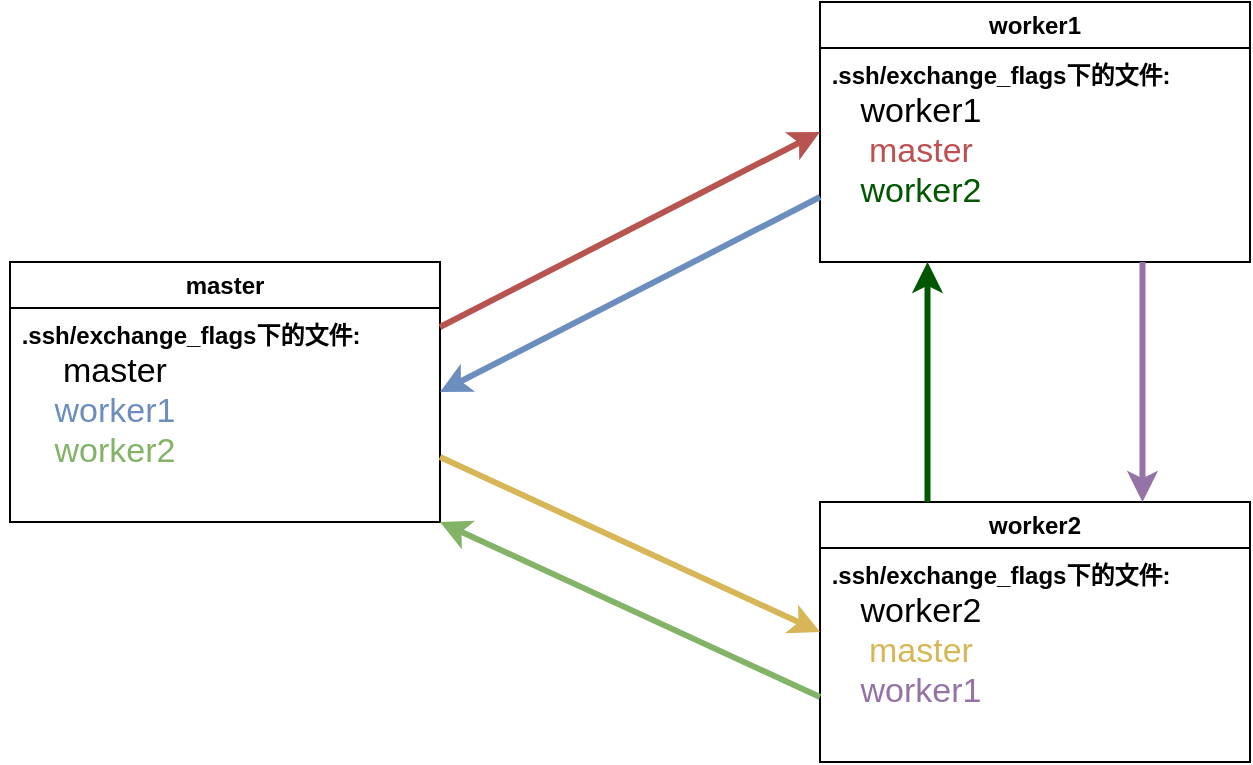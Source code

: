 <mxfile version="21.3.7" type="device">
  <diagram name="第 1 页" id="LOM8cmbjs8A3d48IHGDB">
    <mxGraphModel dx="1050" dy="629" grid="1" gridSize="10" guides="1" tooltips="1" connect="1" arrows="1" fold="1" page="1" pageScale="1" pageWidth="827" pageHeight="1169" math="0" shadow="0">
      <root>
        <mxCell id="0" />
        <mxCell id="1" parent="0" />
        <mxCell id="fCK-ppb4INh3ociIq-bP-1" value="master" style="swimlane;whiteSpace=wrap;html=1;" vertex="1" parent="1">
          <mxGeometry x="25" y="140" width="215" height="130" as="geometry" />
        </mxCell>
        <mxCell id="fCK-ppb4INh3ociIq-bP-4" value=".ssh/exchange_flags下的文件:" style="text;html=1;align=center;verticalAlign=middle;resizable=0;points=[];autosize=1;strokeColor=none;fillColor=none;fontStyle=1" vertex="1" parent="fCK-ppb4INh3ociIq-bP-1">
          <mxGeometry x="-5" y="22" width="190" height="30" as="geometry" />
        </mxCell>
        <mxCell id="fCK-ppb4INh3ociIq-bP-18" value="master" style="text;html=1;align=center;verticalAlign=middle;resizable=0;points=[];autosize=1;strokeColor=none;fillColor=none;fontColor=#000000;fontSize=17;" vertex="1" parent="fCK-ppb4INh3ociIq-bP-1">
          <mxGeometry x="12" y="40" width="80" height="30" as="geometry" />
        </mxCell>
        <mxCell id="fCK-ppb4INh3ociIq-bP-19" value="worker1" style="text;html=1;align=center;verticalAlign=middle;resizable=0;points=[];autosize=1;strokeColor=none;fillColor=none;fontColor=#6c8ebf;fontSize=17;" vertex="1" parent="fCK-ppb4INh3ociIq-bP-1">
          <mxGeometry x="12" y="60" width="80" height="30" as="geometry" />
        </mxCell>
        <mxCell id="fCK-ppb4INh3ociIq-bP-21" value="worker2" style="text;html=1;align=center;verticalAlign=middle;resizable=0;points=[];autosize=1;strokeColor=none;fillColor=none;fontColor=#82b366;fontSize=17;" vertex="1" parent="fCK-ppb4INh3ociIq-bP-1">
          <mxGeometry x="12" y="80" width="80" height="30" as="geometry" />
        </mxCell>
        <mxCell id="fCK-ppb4INh3ociIq-bP-6" value="worker1" style="swimlane;whiteSpace=wrap;html=1;startSize=23;" vertex="1" parent="1">
          <mxGeometry x="430" y="10" width="215" height="130" as="geometry" />
        </mxCell>
        <mxCell id="fCK-ppb4INh3ociIq-bP-7" value=".ssh/exchange_flags下的文件:" style="text;html=1;align=center;verticalAlign=middle;resizable=0;points=[];autosize=1;strokeColor=none;fillColor=none;fontStyle=1" vertex="1" parent="fCK-ppb4INh3ociIq-bP-6">
          <mxGeometry x="-5" y="22" width="190" height="30" as="geometry" />
        </mxCell>
        <mxCell id="fCK-ppb4INh3ociIq-bP-12" value="master" style="text;html=1;align=center;verticalAlign=middle;resizable=0;points=[];autosize=1;strokeColor=none;fillColor=none;fontColor=#bd5151;fontSize=17;" vertex="1" parent="fCK-ppb4INh3ociIq-bP-6">
          <mxGeometry x="10" y="60" width="80" height="30" as="geometry" />
        </mxCell>
        <mxCell id="fCK-ppb4INh3ociIq-bP-16" value="worker1" style="text;html=1;align=center;verticalAlign=middle;resizable=0;points=[];autosize=1;strokeColor=none;fillColor=none;fontColor=#000000;fontSize=17;" vertex="1" parent="fCK-ppb4INh3ociIq-bP-6">
          <mxGeometry x="10" y="40" width="80" height="30" as="geometry" />
        </mxCell>
        <mxCell id="fCK-ppb4INh3ociIq-bP-25" value="worker2" style="text;html=1;align=center;verticalAlign=middle;resizable=0;points=[];autosize=1;strokeColor=none;fillColor=none;fontColor=#005700;fontSize=17;" vertex="1" parent="fCK-ppb4INh3ociIq-bP-6">
          <mxGeometry x="10" y="80" width="80" height="30" as="geometry" />
        </mxCell>
        <mxCell id="fCK-ppb4INh3ociIq-bP-8" value="worker2" style="swimlane;whiteSpace=wrap;html=1;startSize=23;" vertex="1" parent="1">
          <mxGeometry x="430" y="260" width="215" height="130" as="geometry" />
        </mxCell>
        <mxCell id="fCK-ppb4INh3ociIq-bP-9" value=".ssh/exchange_flags下的文件:" style="text;html=1;align=center;verticalAlign=middle;resizable=0;points=[];autosize=1;strokeColor=none;fillColor=none;fontStyle=1" vertex="1" parent="fCK-ppb4INh3ociIq-bP-8">
          <mxGeometry x="-5" y="22" width="190" height="30" as="geometry" />
        </mxCell>
        <mxCell id="fCK-ppb4INh3ociIq-bP-14" value="master" style="text;html=1;align=center;verticalAlign=middle;resizable=0;points=[];autosize=1;strokeColor=none;fillColor=none;fontColor=#d6b656;fontSize=17;" vertex="1" parent="fCK-ppb4INh3ociIq-bP-8">
          <mxGeometry x="10" y="60" width="80" height="30" as="geometry" />
        </mxCell>
        <mxCell id="fCK-ppb4INh3ociIq-bP-17" value="worker2" style="text;html=1;align=center;verticalAlign=middle;resizable=0;points=[];autosize=1;strokeColor=none;fillColor=none;fontColor=#000000;fontSize=17;" vertex="1" parent="fCK-ppb4INh3ociIq-bP-8">
          <mxGeometry x="10" y="40" width="80" height="30" as="geometry" />
        </mxCell>
        <mxCell id="fCK-ppb4INh3ociIq-bP-23" value="worker1" style="text;html=1;align=center;verticalAlign=middle;resizable=0;points=[];autosize=1;strokeColor=none;fillColor=none;fontColor=#9673a6;fontSize=17;" vertex="1" parent="fCK-ppb4INh3ociIq-bP-8">
          <mxGeometry x="10" y="80" width="80" height="30" as="geometry" />
        </mxCell>
        <mxCell id="fCK-ppb4INh3ociIq-bP-11" value="" style="endArrow=classic;html=1;rounded=0;exitX=1;exitY=0.25;exitDx=0;exitDy=0;entryX=0;entryY=0.5;entryDx=0;entryDy=0;strokeWidth=3;fillColor=#f8cecc;strokeColor=#b85450;fontColor=#ff4d4d;" edge="1" parent="1" source="fCK-ppb4INh3ociIq-bP-1" target="fCK-ppb4INh3ociIq-bP-6">
          <mxGeometry width="50" height="50" relative="1" as="geometry">
            <mxPoint x="240" y="250" as="sourcePoint" />
            <mxPoint x="290" y="200" as="targetPoint" />
          </mxGeometry>
        </mxCell>
        <mxCell id="fCK-ppb4INh3ociIq-bP-13" value="" style="endArrow=classic;html=1;rounded=0;exitX=1;exitY=0.75;exitDx=0;exitDy=0;entryX=0;entryY=0.5;entryDx=0;entryDy=0;strokeWidth=3;fillColor=#fff2cc;strokeColor=#d6b656;fontColor=#ff4d4d;" edge="1" parent="1" source="fCK-ppb4INh3ociIq-bP-1" target="fCK-ppb4INh3ociIq-bP-8">
          <mxGeometry width="50" height="50" relative="1" as="geometry">
            <mxPoint x="250" y="183" as="sourcePoint" />
            <mxPoint x="440" y="85" as="targetPoint" />
          </mxGeometry>
        </mxCell>
        <mxCell id="fCK-ppb4INh3ociIq-bP-15" value="" style="endArrow=classic;html=1;rounded=0;exitX=0;exitY=0.75;exitDx=0;exitDy=0;strokeWidth=3;fillColor=#dae8fc;strokeColor=#6c8ebf;fontColor=#ff4d4d;entryX=1;entryY=0.5;entryDx=0;entryDy=0;" edge="1" parent="1" source="fCK-ppb4INh3ociIq-bP-6" target="fCK-ppb4INh3ociIq-bP-1">
          <mxGeometry width="50" height="50" relative="1" as="geometry">
            <mxPoint x="250" y="183" as="sourcePoint" />
            <mxPoint x="310" y="210" as="targetPoint" />
          </mxGeometry>
        </mxCell>
        <mxCell id="fCK-ppb4INh3ociIq-bP-20" value="" style="endArrow=classic;html=1;rounded=0;exitX=0;exitY=0.75;exitDx=0;exitDy=0;entryX=1;entryY=1;entryDx=0;entryDy=0;strokeWidth=3;fillColor=#d5e8d4;strokeColor=#82b366;fontColor=#ff4d4d;" edge="1" parent="1" source="fCK-ppb4INh3ociIq-bP-8" target="fCK-ppb4INh3ociIq-bP-1">
          <mxGeometry width="50" height="50" relative="1" as="geometry">
            <mxPoint x="250" y="248" as="sourcePoint" />
            <mxPoint x="440" y="335" as="targetPoint" />
          </mxGeometry>
        </mxCell>
        <mxCell id="fCK-ppb4INh3ociIq-bP-22" value="" style="endArrow=classic;html=1;rounded=0;exitX=0.75;exitY=1;exitDx=0;exitDy=0;entryX=0.75;entryY=0;entryDx=0;entryDy=0;strokeWidth=3;fillColor=#e1d5e7;strokeColor=#9673a6;fontColor=#ff4d4d;" edge="1" parent="1" source="fCK-ppb4INh3ociIq-bP-6" target="fCK-ppb4INh3ociIq-bP-8">
          <mxGeometry width="50" height="50" relative="1" as="geometry">
            <mxPoint x="250" y="183" as="sourcePoint" />
            <mxPoint x="440" y="85" as="targetPoint" />
          </mxGeometry>
        </mxCell>
        <mxCell id="fCK-ppb4INh3ociIq-bP-24" value="" style="endArrow=classic;html=1;rounded=0;exitX=0.25;exitY=0;exitDx=0;exitDy=0;entryX=0.25;entryY=1;entryDx=0;entryDy=0;strokeWidth=3;fontColor=#ff4d4d;fillColor=#008a00;strokeColor=#005700;" edge="1" parent="1" source="fCK-ppb4INh3ociIq-bP-8" target="fCK-ppb4INh3ociIq-bP-6">
          <mxGeometry width="50" height="50" relative="1" as="geometry">
            <mxPoint x="601" y="150" as="sourcePoint" />
            <mxPoint x="601" y="270" as="targetPoint" />
          </mxGeometry>
        </mxCell>
      </root>
    </mxGraphModel>
  </diagram>
</mxfile>
